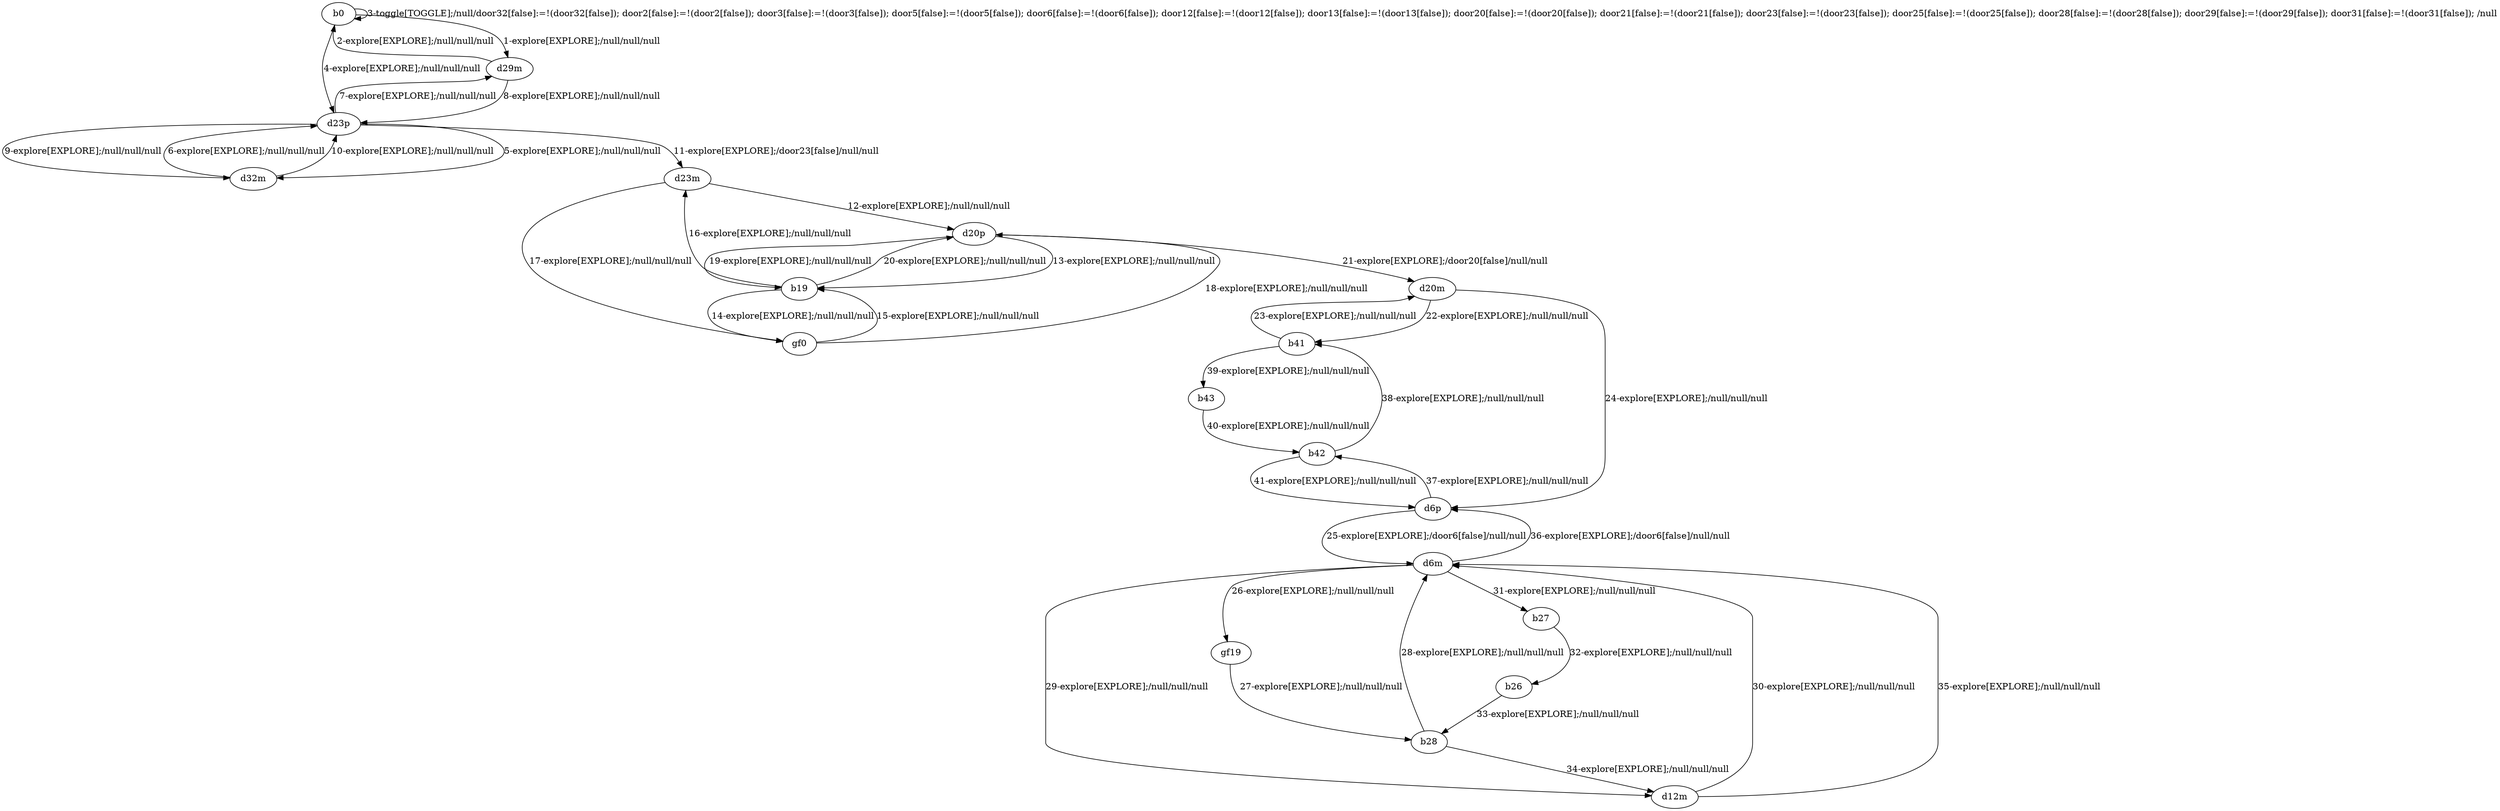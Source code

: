 # Total number of goals covered by this test: 2
# b42 --> b41
# b26 --> b28

digraph g {
"b0" -> "d29m" [label = "1-explore[EXPLORE];/null/null/null"];
"d29m" -> "b0" [label = "2-explore[EXPLORE];/null/null/null"];
"b0" -> "b0" [label = "3-toggle[TOGGLE];/null/door32[false]:=!(door32[false]); door2[false]:=!(door2[false]); door3[false]:=!(door3[false]); door5[false]:=!(door5[false]); door6[false]:=!(door6[false]); door12[false]:=!(door12[false]); door13[false]:=!(door13[false]); door20[false]:=!(door20[false]); door21[false]:=!(door21[false]); door23[false]:=!(door23[false]); door25[false]:=!(door25[false]); door28[false]:=!(door28[false]); door29[false]:=!(door29[false]); door31[false]:=!(door31[false]); /null"];
"b0" -> "d23p" [label = "4-explore[EXPLORE];/null/null/null"];
"d23p" -> "d32m" [label = "5-explore[EXPLORE];/null/null/null"];
"d32m" -> "d23p" [label = "6-explore[EXPLORE];/null/null/null"];
"d23p" -> "d29m" [label = "7-explore[EXPLORE];/null/null/null"];
"d29m" -> "d23p" [label = "8-explore[EXPLORE];/null/null/null"];
"d23p" -> "d32m" [label = "9-explore[EXPLORE];/null/null/null"];
"d32m" -> "d23p" [label = "10-explore[EXPLORE];/null/null/null"];
"d23p" -> "d23m" [label = "11-explore[EXPLORE];/door23[false]/null/null"];
"d23m" -> "d20p" [label = "12-explore[EXPLORE];/null/null/null"];
"d20p" -> "b19" [label = "13-explore[EXPLORE];/null/null/null"];
"b19" -> "gf0" [label = "14-explore[EXPLORE];/null/null/null"];
"gf0" -> "b19" [label = "15-explore[EXPLORE];/null/null/null"];
"b19" -> "d23m" [label = "16-explore[EXPLORE];/null/null/null"];
"d23m" -> "gf0" [label = "17-explore[EXPLORE];/null/null/null"];
"gf0" -> "d20p" [label = "18-explore[EXPLORE];/null/null/null"];
"d20p" -> "b19" [label = "19-explore[EXPLORE];/null/null/null"];
"b19" -> "d20p" [label = "20-explore[EXPLORE];/null/null/null"];
"d20p" -> "d20m" [label = "21-explore[EXPLORE];/door20[false]/null/null"];
"d20m" -> "b41" [label = "22-explore[EXPLORE];/null/null/null"];
"b41" -> "d20m" [label = "23-explore[EXPLORE];/null/null/null"];
"d20m" -> "d6p" [label = "24-explore[EXPLORE];/null/null/null"];
"d6p" -> "d6m" [label = "25-explore[EXPLORE];/door6[false]/null/null"];
"d6m" -> "gf19" [label = "26-explore[EXPLORE];/null/null/null"];
"gf19" -> "b28" [label = "27-explore[EXPLORE];/null/null/null"];
"b28" -> "d6m" [label = "28-explore[EXPLORE];/null/null/null"];
"d6m" -> "d12m" [label = "29-explore[EXPLORE];/null/null/null"];
"d12m" -> "d6m" [label = "30-explore[EXPLORE];/null/null/null"];
"d6m" -> "b27" [label = "31-explore[EXPLORE];/null/null/null"];
"b27" -> "b26" [label = "32-explore[EXPLORE];/null/null/null"];
"b26" -> "b28" [label = "33-explore[EXPLORE];/null/null/null"];
"b28" -> "d12m" [label = "34-explore[EXPLORE];/null/null/null"];
"d12m" -> "d6m" [label = "35-explore[EXPLORE];/null/null/null"];
"d6m" -> "d6p" [label = "36-explore[EXPLORE];/door6[false]/null/null"];
"d6p" -> "b42" [label = "37-explore[EXPLORE];/null/null/null"];
"b42" -> "b41" [label = "38-explore[EXPLORE];/null/null/null"];
"b41" -> "b43" [label = "39-explore[EXPLORE];/null/null/null"];
"b43" -> "b42" [label = "40-explore[EXPLORE];/null/null/null"];
"b42" -> "d6p" [label = "41-explore[EXPLORE];/null/null/null"];
}